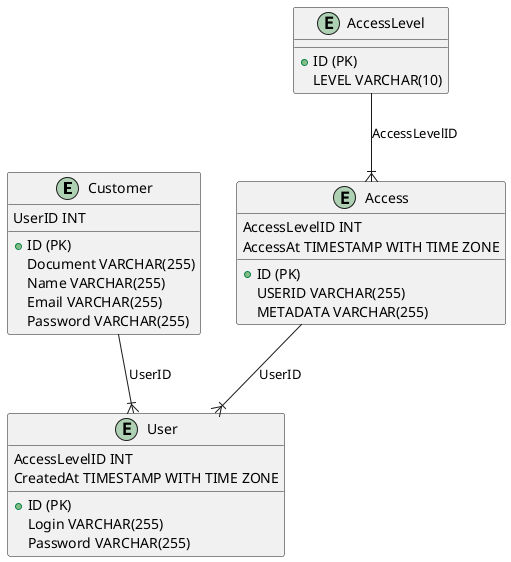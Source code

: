 @startuml

entity Customer {
  + ID (PK)
  UserID INT
  Document VARCHAR(255)
  Name VARCHAR(255)
  Email VARCHAR(255)
  Password VARCHAR(255)
}

entity User {
  + ID (PK)
  Login VARCHAR(255)
  Password VARCHAR(255)
  AccessLevelID INT
  CreatedAt TIMESTAMP WITH TIME ZONE
}

entity Access {
  + ID (PK)
  AccessLevelID INT
  USERID VARCHAR(255)
  METADATA VARCHAR(255)
  AccessAt TIMESTAMP WITH TIME ZONE
}

entity AccessLevel {
  + ID (PK)
  LEVEL VARCHAR(10)
}

Customer --|{ User : "UserID"
Access --|{ User : "UserID"
AccessLevel --|{ Access : "AccessLevelID"

@enduml
